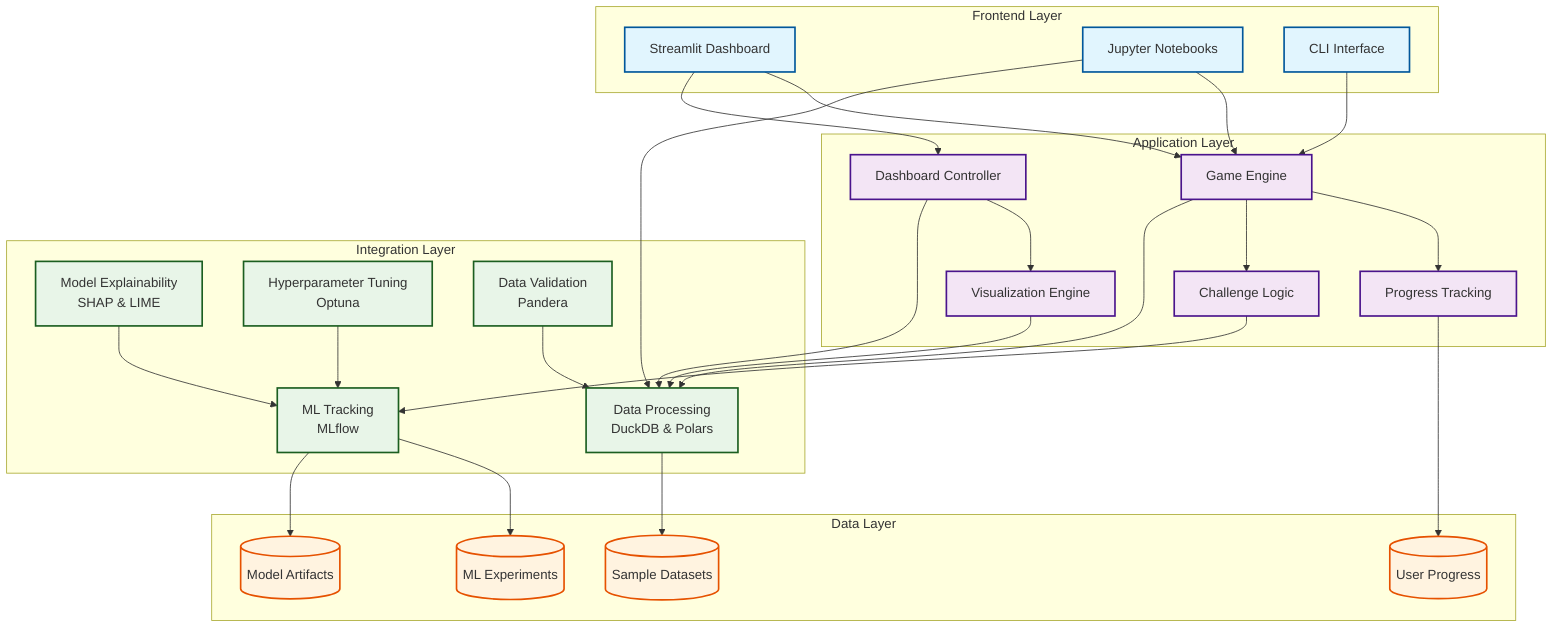 graph TB
    %% Data Science Sandbox Architecture

    subgraph "Frontend Layer"
        UI1[Streamlit Dashboard]
        UI2[Jupyter Notebooks]
        UI3[CLI Interface]
    end

    subgraph "Application Layer"
        APP1[Game Engine]
        APP2[Progress Tracking]
        APP3[Challenge Logic]
        APP4[Dashboard Controller]
        APP5[Visualization Engine]
    end

    subgraph "Integration Layer"
        INT1[Data Processing<br/>DuckDB & Polars]
        INT2[ML Tracking<br/>MLflow]
        INT3[Model Explainability<br/>SHAP & LIME]
        INT4[Hyperparameter Tuning<br/>Optuna]
        INT5[Data Validation<br/>Pandera]
    end

    subgraph "Data Layer"
        DATA1[(Sample Datasets)]
        DATA2[(User Progress)]
        DATA3[(ML Experiments)]
        DATA4[(Model Artifacts)]
    end

    %% Connections
    UI1 --> APP1
    UI1 --> APP4
    UI2 --> APP1
    UI2 --> INT1
    UI3 --> APP1

    APP1 --> APP2
    APP1 --> APP3
    APP4 --> APP5

    APP1 --> INT1
    APP2 --> DATA2
    APP3 --> INT2
    APP4 --> INT1
    APP5 --> INT1

    INT1 --> DATA1
    INT2 --> DATA3
    INT2 --> DATA4
    INT3 --> INT2
    INT4 --> INT2
    INT5 --> INT1

    %% Styling
    classDef frontend fill:#e1f5fe,stroke:#01579b,stroke-width:2px
    classDef application fill:#f3e5f5,stroke:#4a148c,stroke-width:2px
    classDef integration fill:#e8f5e8,stroke:#1b5e20,stroke-width:2px
    classDef data fill:#fff3e0,stroke:#e65100,stroke-width:2px

    class UI1,UI2,UI3 frontend
    class APP1,APP2,APP3,APP4,APP5 application
    class INT1,INT2,INT3,INT4,INT5 integration
    class DATA1,DATA2,DATA3,DATA4 data